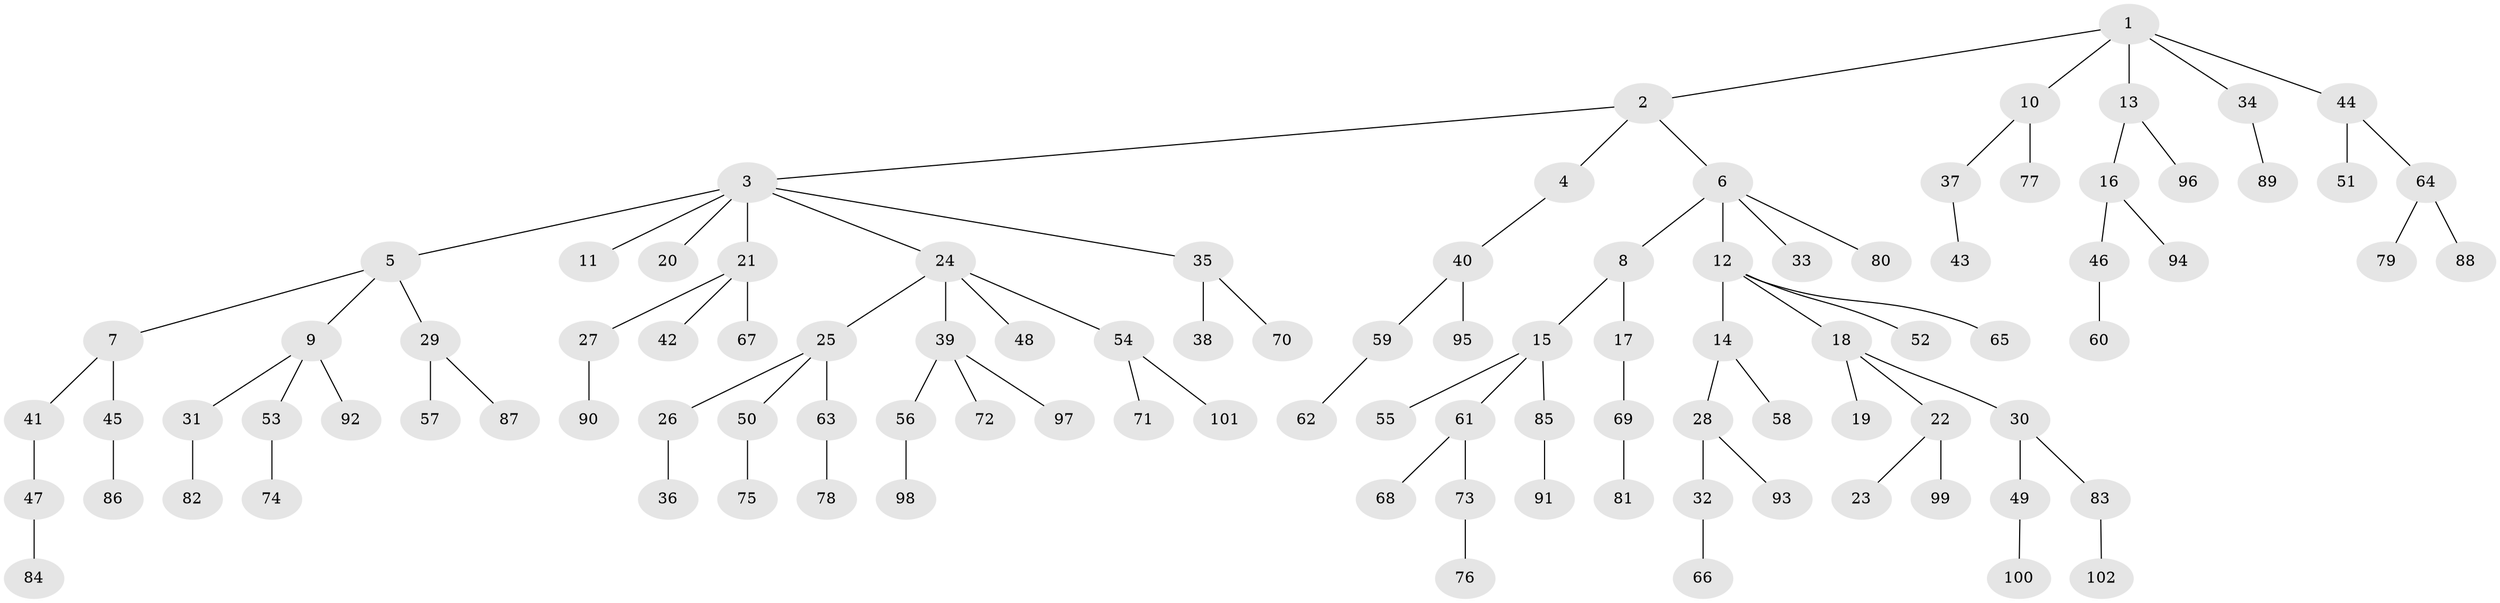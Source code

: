 // coarse degree distribution, {7: 0.028169014084507043, 2: 0.1267605633802817, 4: 0.07042253521126761, 5: 0.04225352112676056, 3: 0.11267605633802817, 1: 0.6056338028169014, 6: 0.014084507042253521}
// Generated by graph-tools (version 1.1) at 2025/19/03/04/25 18:19:05]
// undirected, 102 vertices, 101 edges
graph export_dot {
graph [start="1"]
  node [color=gray90,style=filled];
  1;
  2;
  3;
  4;
  5;
  6;
  7;
  8;
  9;
  10;
  11;
  12;
  13;
  14;
  15;
  16;
  17;
  18;
  19;
  20;
  21;
  22;
  23;
  24;
  25;
  26;
  27;
  28;
  29;
  30;
  31;
  32;
  33;
  34;
  35;
  36;
  37;
  38;
  39;
  40;
  41;
  42;
  43;
  44;
  45;
  46;
  47;
  48;
  49;
  50;
  51;
  52;
  53;
  54;
  55;
  56;
  57;
  58;
  59;
  60;
  61;
  62;
  63;
  64;
  65;
  66;
  67;
  68;
  69;
  70;
  71;
  72;
  73;
  74;
  75;
  76;
  77;
  78;
  79;
  80;
  81;
  82;
  83;
  84;
  85;
  86;
  87;
  88;
  89;
  90;
  91;
  92;
  93;
  94;
  95;
  96;
  97;
  98;
  99;
  100;
  101;
  102;
  1 -- 2;
  1 -- 10;
  1 -- 13;
  1 -- 34;
  1 -- 44;
  2 -- 3;
  2 -- 4;
  2 -- 6;
  3 -- 5;
  3 -- 11;
  3 -- 20;
  3 -- 21;
  3 -- 24;
  3 -- 35;
  4 -- 40;
  5 -- 7;
  5 -- 9;
  5 -- 29;
  6 -- 8;
  6 -- 12;
  6 -- 33;
  6 -- 80;
  7 -- 41;
  7 -- 45;
  8 -- 15;
  8 -- 17;
  9 -- 31;
  9 -- 53;
  9 -- 92;
  10 -- 37;
  10 -- 77;
  12 -- 14;
  12 -- 18;
  12 -- 52;
  12 -- 65;
  13 -- 16;
  13 -- 96;
  14 -- 28;
  14 -- 58;
  15 -- 55;
  15 -- 61;
  15 -- 85;
  16 -- 46;
  16 -- 94;
  17 -- 69;
  18 -- 19;
  18 -- 22;
  18 -- 30;
  21 -- 27;
  21 -- 42;
  21 -- 67;
  22 -- 23;
  22 -- 99;
  24 -- 25;
  24 -- 39;
  24 -- 48;
  24 -- 54;
  25 -- 26;
  25 -- 50;
  25 -- 63;
  26 -- 36;
  27 -- 90;
  28 -- 32;
  28 -- 93;
  29 -- 57;
  29 -- 87;
  30 -- 49;
  30 -- 83;
  31 -- 82;
  32 -- 66;
  34 -- 89;
  35 -- 38;
  35 -- 70;
  37 -- 43;
  39 -- 56;
  39 -- 72;
  39 -- 97;
  40 -- 59;
  40 -- 95;
  41 -- 47;
  44 -- 51;
  44 -- 64;
  45 -- 86;
  46 -- 60;
  47 -- 84;
  49 -- 100;
  50 -- 75;
  53 -- 74;
  54 -- 71;
  54 -- 101;
  56 -- 98;
  59 -- 62;
  61 -- 68;
  61 -- 73;
  63 -- 78;
  64 -- 79;
  64 -- 88;
  69 -- 81;
  73 -- 76;
  83 -- 102;
  85 -- 91;
}

